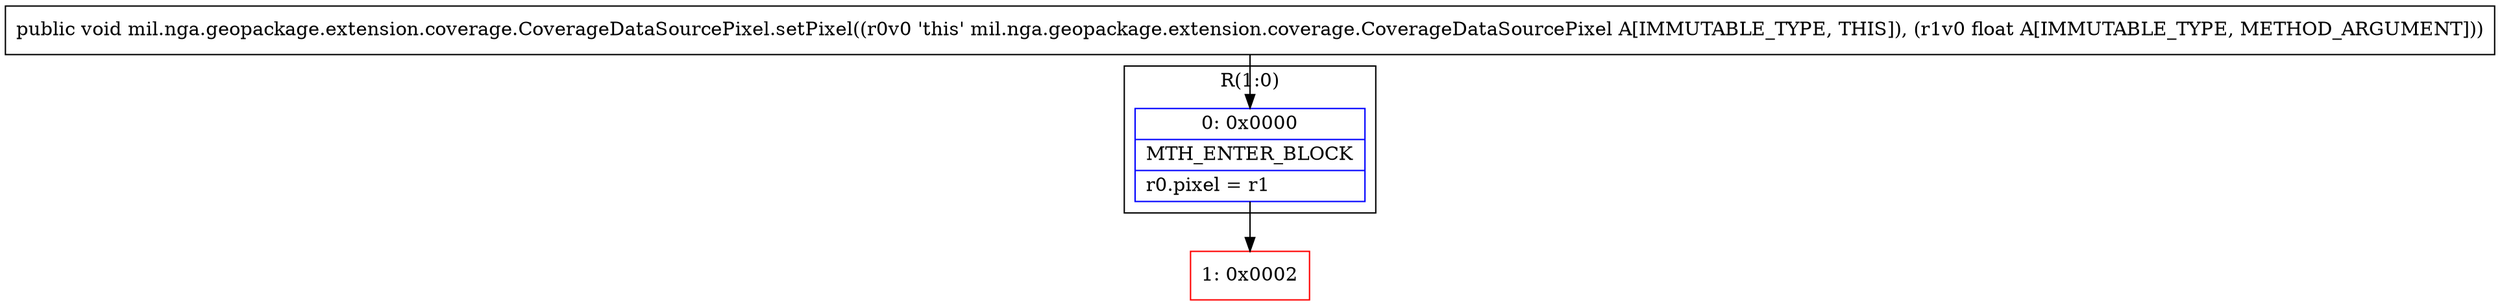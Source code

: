 digraph "CFG formil.nga.geopackage.extension.coverage.CoverageDataSourcePixel.setPixel(F)V" {
subgraph cluster_Region_1627984350 {
label = "R(1:0)";
node [shape=record,color=blue];
Node_0 [shape=record,label="{0\:\ 0x0000|MTH_ENTER_BLOCK\l|r0.pixel = r1\l}"];
}
Node_1 [shape=record,color=red,label="{1\:\ 0x0002}"];
MethodNode[shape=record,label="{public void mil.nga.geopackage.extension.coverage.CoverageDataSourcePixel.setPixel((r0v0 'this' mil.nga.geopackage.extension.coverage.CoverageDataSourcePixel A[IMMUTABLE_TYPE, THIS]), (r1v0 float A[IMMUTABLE_TYPE, METHOD_ARGUMENT])) }"];
MethodNode -> Node_0;
Node_0 -> Node_1;
}

